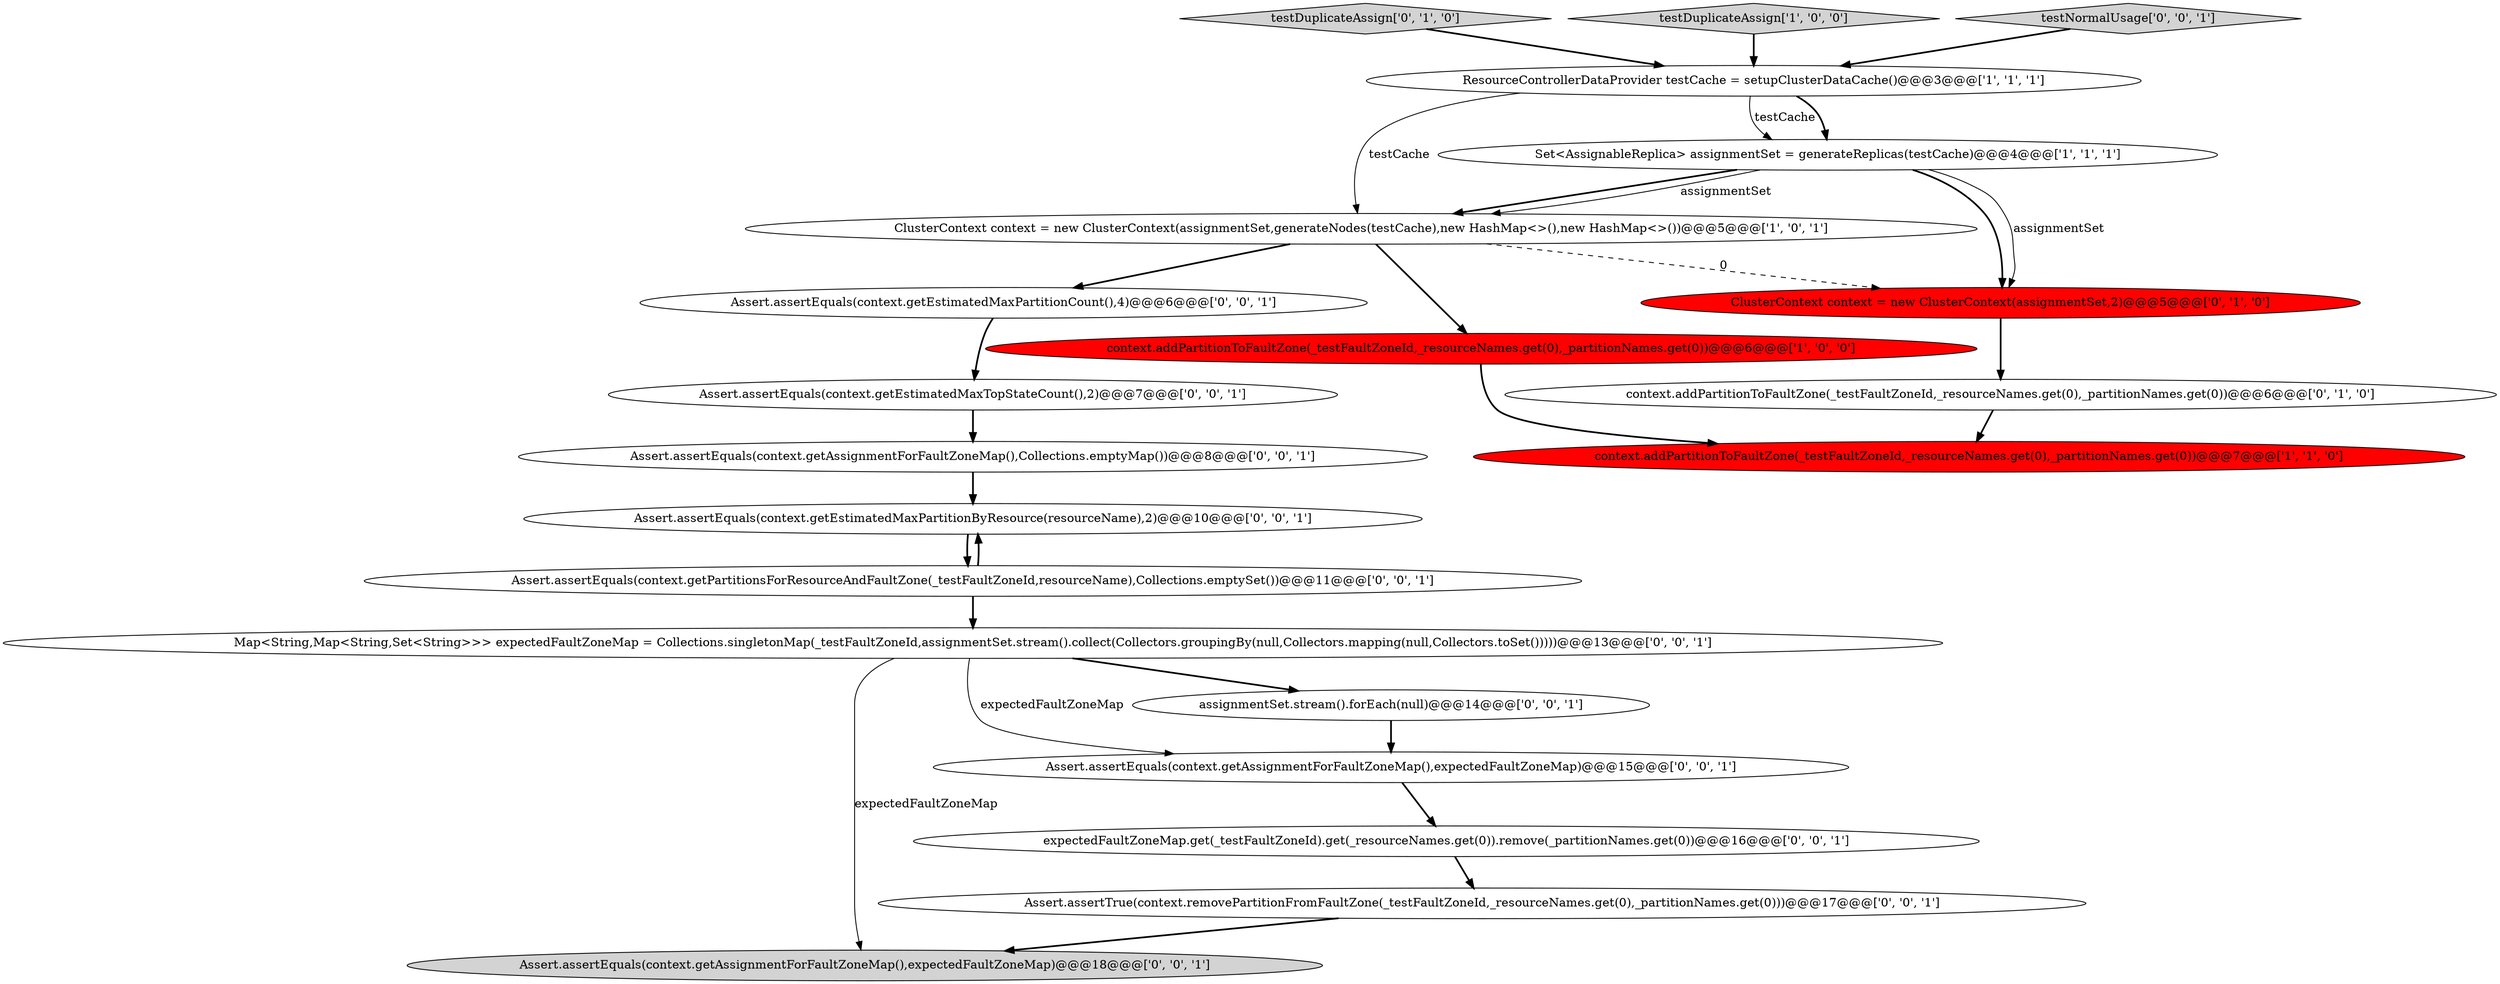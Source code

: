 digraph {
12 [style = filled, label = "Assert.assertEquals(context.getEstimatedMaxTopStateCount(),2)@@@7@@@['0', '0', '1']", fillcolor = white, shape = ellipse image = "AAA0AAABBB3BBB"];
16 [style = filled, label = "Assert.assertEquals(context.getAssignmentForFaultZoneMap(),expectedFaultZoneMap)@@@15@@@['0', '0', '1']", fillcolor = white, shape = ellipse image = "AAA0AAABBB3BBB"];
10 [style = filled, label = "Assert.assertEquals(context.getPartitionsForResourceAndFaultZone(_testFaultZoneId,resourceName),Collections.emptySet())@@@11@@@['0', '0', '1']", fillcolor = white, shape = ellipse image = "AAA0AAABBB3BBB"];
19 [style = filled, label = "expectedFaultZoneMap.get(_testFaultZoneId).get(_resourceNames.get(0)).remove(_partitionNames.get(0))@@@16@@@['0', '0', '1']", fillcolor = white, shape = ellipse image = "AAA0AAABBB3BBB"];
6 [style = filled, label = "ClusterContext context = new ClusterContext(assignmentSet,2)@@@5@@@['0', '1', '0']", fillcolor = red, shape = ellipse image = "AAA1AAABBB2BBB"];
7 [style = filled, label = "testDuplicateAssign['0', '1', '0']", fillcolor = lightgray, shape = diamond image = "AAA0AAABBB2BBB"];
4 [style = filled, label = "testDuplicateAssign['1', '0', '0']", fillcolor = lightgray, shape = diamond image = "AAA0AAABBB1BBB"];
18 [style = filled, label = "Assert.assertEquals(context.getAssignmentForFaultZoneMap(),expectedFaultZoneMap)@@@18@@@['0', '0', '1']", fillcolor = lightgray, shape = ellipse image = "AAA0AAABBB3BBB"];
13 [style = filled, label = "Map<String,Map<String,Set<String>>> expectedFaultZoneMap = Collections.singletonMap(_testFaultZoneId,assignmentSet.stream().collect(Collectors.groupingBy(null,Collectors.mapping(null,Collectors.toSet()))))@@@13@@@['0', '0', '1']", fillcolor = white, shape = ellipse image = "AAA0AAABBB3BBB"];
20 [style = filled, label = "Assert.assertEquals(context.getAssignmentForFaultZoneMap(),Collections.emptyMap())@@@8@@@['0', '0', '1']", fillcolor = white, shape = ellipse image = "AAA0AAABBB3BBB"];
1 [style = filled, label = "ClusterContext context = new ClusterContext(assignmentSet,generateNodes(testCache),new HashMap<>(),new HashMap<>())@@@5@@@['1', '0', '1']", fillcolor = white, shape = ellipse image = "AAA0AAABBB1BBB"];
15 [style = filled, label = "assignmentSet.stream().forEach(null)@@@14@@@['0', '0', '1']", fillcolor = white, shape = ellipse image = "AAA0AAABBB3BBB"];
0 [style = filled, label = "context.addPartitionToFaultZone(_testFaultZoneId,_resourceNames.get(0),_partitionNames.get(0))@@@6@@@['1', '0', '0']", fillcolor = red, shape = ellipse image = "AAA1AAABBB1BBB"];
14 [style = filled, label = "Assert.assertEquals(context.getEstimatedMaxPartitionByResource(resourceName),2)@@@10@@@['0', '0', '1']", fillcolor = white, shape = ellipse image = "AAA0AAABBB3BBB"];
8 [style = filled, label = "context.addPartitionToFaultZone(_testFaultZoneId,_resourceNames.get(0),_partitionNames.get(0))@@@6@@@['0', '1', '0']", fillcolor = white, shape = ellipse image = "AAA0AAABBB2BBB"];
11 [style = filled, label = "Assert.assertEquals(context.getEstimatedMaxPartitionCount(),4)@@@6@@@['0', '0', '1']", fillcolor = white, shape = ellipse image = "AAA0AAABBB3BBB"];
5 [style = filled, label = "context.addPartitionToFaultZone(_testFaultZoneId,_resourceNames.get(0),_partitionNames.get(0))@@@7@@@['1', '1', '0']", fillcolor = red, shape = ellipse image = "AAA1AAABBB1BBB"];
3 [style = filled, label = "ResourceControllerDataProvider testCache = setupClusterDataCache()@@@3@@@['1', '1', '1']", fillcolor = white, shape = ellipse image = "AAA0AAABBB1BBB"];
17 [style = filled, label = "Assert.assertTrue(context.removePartitionFromFaultZone(_testFaultZoneId,_resourceNames.get(0),_partitionNames.get(0)))@@@17@@@['0', '0', '1']", fillcolor = white, shape = ellipse image = "AAA0AAABBB3BBB"];
2 [style = filled, label = "Set<AssignableReplica> assignmentSet = generateReplicas(testCache)@@@4@@@['1', '1', '1']", fillcolor = white, shape = ellipse image = "AAA0AAABBB1BBB"];
9 [style = filled, label = "testNormalUsage['0', '0', '1']", fillcolor = lightgray, shape = diamond image = "AAA0AAABBB3BBB"];
4->3 [style = bold, label=""];
3->2 [style = solid, label="testCache"];
10->14 [style = bold, label=""];
2->6 [style = bold, label=""];
2->1 [style = bold, label=""];
12->20 [style = bold, label=""];
14->10 [style = bold, label=""];
11->12 [style = bold, label=""];
20->14 [style = bold, label=""];
1->0 [style = bold, label=""];
13->18 [style = solid, label="expectedFaultZoneMap"];
19->17 [style = bold, label=""];
16->19 [style = bold, label=""];
15->16 [style = bold, label=""];
7->3 [style = bold, label=""];
1->11 [style = bold, label=""];
2->6 [style = solid, label="assignmentSet"];
3->2 [style = bold, label=""];
8->5 [style = bold, label=""];
10->13 [style = bold, label=""];
1->6 [style = dashed, label="0"];
6->8 [style = bold, label=""];
9->3 [style = bold, label=""];
2->1 [style = solid, label="assignmentSet"];
13->16 [style = solid, label="expectedFaultZoneMap"];
13->15 [style = bold, label=""];
17->18 [style = bold, label=""];
3->1 [style = solid, label="testCache"];
0->5 [style = bold, label=""];
}
